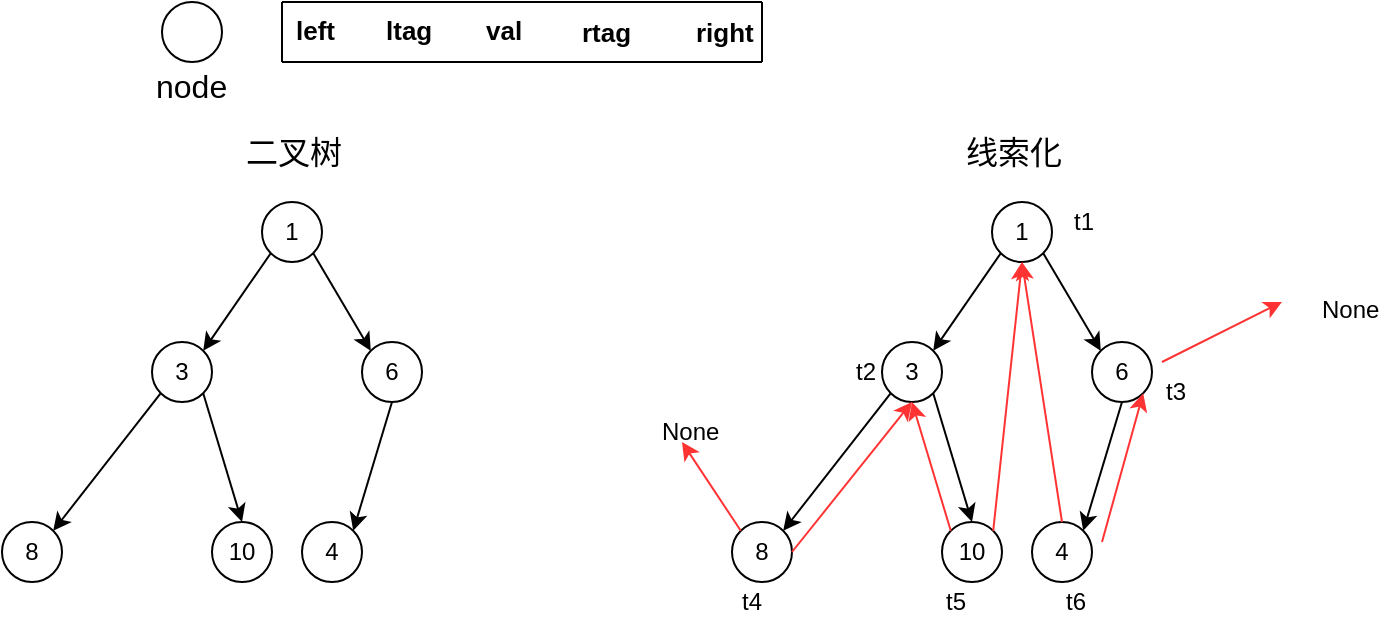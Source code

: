 <mxGraphModel dx="1113" dy="647" grid="1" gridSize="10" guides="1" tooltips="1" connect="1" arrows="1" fold="1" page="1" pageScale="1" pageWidth="827" pageHeight="1169" background="#ffffff"><root><mxCell id="0"/><mxCell id="1" parent="0"/><mxCell id="2" value="1" style="ellipse;whiteSpace=wrap;html=1;aspect=fixed;" parent="1" vertex="1"><mxGeometry x="150" y="190" width="30" height="30" as="geometry"/></mxCell><mxCell id="3" style="edgeStyle=orthogonalEdgeStyle;rounded=0;html=1;exitX=1;exitY=1;entryX=1;entryY=1;jettySize=auto;orthogonalLoop=1;" parent="1" source="2" target="2" edge="1"><mxGeometry relative="1" as="geometry"/></mxCell><mxCell id="4" value="3" style="ellipse;whiteSpace=wrap;html=1;aspect=fixed;" parent="1" vertex="1"><mxGeometry x="95" y="260" width="30" height="30" as="geometry"/></mxCell><mxCell id="5" value="6" style="ellipse;whiteSpace=wrap;html=1;aspect=fixed;" parent="1" vertex="1"><mxGeometry x="200" y="260" width="30" height="30" as="geometry"/></mxCell><mxCell id="8" value="8" style="ellipse;whiteSpace=wrap;html=1;aspect=fixed;" parent="1" vertex="1"><mxGeometry x="20" y="350" width="30" height="30" as="geometry"/></mxCell><mxCell id="9" value="10" style="ellipse;whiteSpace=wrap;html=1;aspect=fixed;" parent="1" vertex="1"><mxGeometry x="125" y="350" width="30" height="30" as="geometry"/></mxCell><mxCell id="10" value="4" style="ellipse;whiteSpace=wrap;html=1;aspect=fixed;" parent="1" vertex="1"><mxGeometry x="170" y="350" width="30" height="30" as="geometry"/></mxCell><mxCell id="12" value="" style="endArrow=classic;html=1;exitX=0;exitY=1;entryX=1;entryY=0;" parent="1" source="4" target="8" edge="1"><mxGeometry width="50" height="50" relative="1" as="geometry"><mxPoint x="10" y="530" as="sourcePoint"/><mxPoint y="590" as="targetPoint"/></mxGeometry></mxCell><mxCell id="13" value="" style="endArrow=classic;html=1;exitX=0;exitY=1;entryX=1;entryY=0;" parent="1" source="2" target="4" edge="1"><mxGeometry width="50" height="50" relative="1" as="geometry"><mxPoint x="20" y="540" as="sourcePoint"/><mxPoint x="10" y="600" as="targetPoint"/><Array as="points"/></mxGeometry></mxCell><mxCell id="14" value="" style="endArrow=classic;html=1;exitX=1;exitY=1;entryX=0.5;entryY=0;" parent="1" source="4" target="9" edge="1"><mxGeometry width="50" height="50" relative="1" as="geometry"><mxPoint x="30" y="550" as="sourcePoint"/><mxPoint x="20" y="610" as="targetPoint"/></mxGeometry></mxCell><mxCell id="15" value="" style="endArrow=classic;html=1;exitX=0.5;exitY=1;entryX=1;entryY=0;" parent="1" source="5" target="10" edge="1"><mxGeometry width="50" height="50" relative="1" as="geometry"><mxPoint x="40" y="560" as="sourcePoint"/><mxPoint x="30" y="620" as="targetPoint"/></mxGeometry></mxCell><mxCell id="16" value="" style="endArrow=classic;html=1;exitX=1;exitY=1;entryX=0;entryY=0;" parent="1" source="2" target="5" edge="1"><mxGeometry width="50" height="50" relative="1" as="geometry"><mxPoint x="50" y="570" as="sourcePoint"/><mxPoint x="40" y="630" as="targetPoint"/></mxGeometry></mxCell><mxCell id="77" value="1" style="ellipse;whiteSpace=wrap;html=1;aspect=fixed;" parent="1" vertex="1"><mxGeometry x="515" y="190" width="30" height="30" as="geometry"/></mxCell><mxCell id="78" style="edgeStyle=orthogonalEdgeStyle;rounded=0;html=1;exitX=1;exitY=1;entryX=1;entryY=1;jettySize=auto;orthogonalLoop=1;" parent="1" source="77" target="77" edge="1"><mxGeometry relative="1" as="geometry"/></mxCell><mxCell id="79" value="3" style="ellipse;whiteSpace=wrap;html=1;aspect=fixed;" parent="1" vertex="1"><mxGeometry x="460" y="260" width="30" height="30" as="geometry"/></mxCell><mxCell id="80" value="6" style="ellipse;whiteSpace=wrap;html=1;aspect=fixed;" parent="1" vertex="1"><mxGeometry x="565" y="260" width="30" height="30" as="geometry"/></mxCell><mxCell id="81" value="8" style="ellipse;whiteSpace=wrap;html=1;aspect=fixed;" parent="1" vertex="1"><mxGeometry x="385" y="350" width="30" height="30" as="geometry"/></mxCell><mxCell id="82" value="10" style="ellipse;whiteSpace=wrap;html=1;aspect=fixed;" parent="1" vertex="1"><mxGeometry x="490" y="350" width="30" height="30" as="geometry"/></mxCell><mxCell id="83" value="4" style="ellipse;whiteSpace=wrap;html=1;aspect=fixed;" parent="1" vertex="1"><mxGeometry x="535" y="350" width="30" height="30" as="geometry"/></mxCell><mxCell id="84" value="" style="endArrow=classic;html=1;exitX=0;exitY=1;entryX=1;entryY=0;" parent="1" source="79" target="81" edge="1"><mxGeometry width="50" height="50" relative="1" as="geometry"><mxPoint x="375" y="530" as="sourcePoint"/><mxPoint x="365" y="590" as="targetPoint"/></mxGeometry></mxCell><mxCell id="85" value="" style="endArrow=classic;html=1;exitX=0;exitY=1;entryX=1;entryY=0;" parent="1" source="77" target="79" edge="1"><mxGeometry width="50" height="50" relative="1" as="geometry"><mxPoint x="385" y="540" as="sourcePoint"/><mxPoint x="375" y="600" as="targetPoint"/><Array as="points"/></mxGeometry></mxCell><mxCell id="86" value="" style="endArrow=classic;html=1;exitX=1;exitY=1;entryX=0.5;entryY=0;" parent="1" source="79" target="82" edge="1"><mxGeometry width="50" height="50" relative="1" as="geometry"><mxPoint x="395" y="550" as="sourcePoint"/><mxPoint x="385" y="610" as="targetPoint"/></mxGeometry></mxCell><mxCell id="87" value="" style="endArrow=classic;html=1;exitX=0.5;exitY=1;entryX=1;entryY=0;" parent="1" source="80" target="83" edge="1"><mxGeometry width="50" height="50" relative="1" as="geometry"><mxPoint x="405" y="560" as="sourcePoint"/><mxPoint x="395" y="620" as="targetPoint"/></mxGeometry></mxCell><mxCell id="88" value="" style="endArrow=classic;html=1;exitX=1;exitY=1;entryX=0;entryY=0;" parent="1" source="77" target="80" edge="1"><mxGeometry width="50" height="50" relative="1" as="geometry"><mxPoint x="415" y="570" as="sourcePoint"/><mxPoint x="405" y="630" as="targetPoint"/></mxGeometry></mxCell><mxCell id="89" value="" style="ellipse;whiteSpace=wrap;html=1;aspect=fixed;" parent="1" vertex="1"><mxGeometry x="100" y="90" width="30" height="30" as="geometry"/></mxCell><mxCell id="90" value="&lt;font style=&quot;font-size: 16px&quot;&gt;node&lt;/font&gt;" style="text;html=1;resizable=0;points=[];autosize=1;align=left;verticalAlign=top;spacingTop=-4;strokeWidth=3;" parent="1" vertex="1"><mxGeometry x="95" y="120" width="50" height="20" as="geometry"/></mxCell><mxCell id="107" value="" style="endArrow=classic;html=1;strokeColor=#FF3333;exitX=0;exitY=0;" parent="1" source="81" edge="1"><mxGeometry width="50" height="50" relative="1" as="geometry"><mxPoint x="20" y="450" as="sourcePoint"/><mxPoint x="360" y="310" as="targetPoint"/></mxGeometry></mxCell><mxCell id="109" value="" style="endArrow=classic;html=1;strokeColor=#FF3333;exitX=1;exitY=0.5;entryX=0.5;entryY=1;" parent="1" source="81" target="79" edge="1"><mxGeometry width="50" height="50" relative="1" as="geometry"><mxPoint x="399" y="364" as="sourcePoint"/><mxPoint x="370" y="320" as="targetPoint"/></mxGeometry></mxCell><mxCell id="110" value="" style="endArrow=classic;html=1;strokeColor=#FF3333;exitX=0;exitY=0;entryX=0.5;entryY=1;" parent="1" source="82" target="79" edge="1"><mxGeometry width="50" height="50" relative="1" as="geometry"><mxPoint x="409" y="374" as="sourcePoint"/><mxPoint x="380" y="330" as="targetPoint"/></mxGeometry></mxCell><mxCell id="111" value="" style="endArrow=classic;html=1;strokeColor=#FF3333;exitX=1;exitY=0;entryX=0.5;entryY=1;" parent="1" source="82" target="77" edge="1"><mxGeometry width="50" height="50" relative="1" as="geometry"><mxPoint x="419" y="384" as="sourcePoint"/><mxPoint x="390" y="340" as="targetPoint"/></mxGeometry></mxCell><mxCell id="112" value="" style="endArrow=classic;html=1;strokeColor=#FF3333;exitX=0.5;exitY=0;entryX=0.5;entryY=1;" parent="1" source="83" target="77" edge="1"><mxGeometry width="50" height="50" relative="1" as="geometry"><mxPoint x="429" y="394" as="sourcePoint"/><mxPoint x="400" y="350" as="targetPoint"/></mxGeometry></mxCell><mxCell id="113" value="" style="endArrow=classic;html=1;strokeColor=#FF3333;entryX=1;entryY=1;" parent="1" target="80" edge="1"><mxGeometry width="50" height="50" relative="1" as="geometry"><mxPoint x="570" y="360" as="sourcePoint"/><mxPoint x="410" y="360" as="targetPoint"/></mxGeometry></mxCell><mxCell id="114" value="" style="endArrow=classic;html=1;strokeColor=#FF3333;" parent="1" edge="1"><mxGeometry width="50" height="50" relative="1" as="geometry"><mxPoint x="600" y="270" as="sourcePoint"/><mxPoint x="660" y="240" as="targetPoint"/></mxGeometry></mxCell><mxCell id="115" value="None" style="text;html=1;resizable=0;points=[];autosize=1;align=left;verticalAlign=top;spacingTop=-4;" parent="1" vertex="1"><mxGeometry x="678" y="234" width="40" height="20" as="geometry"/></mxCell><mxCell id="116" value="None" style="text;html=1;resizable=0;points=[];autosize=1;align=left;verticalAlign=top;spacingTop=-4;" parent="1" vertex="1"><mxGeometry x="348" y="295" width="40" height="20" as="geometry"/></mxCell><mxCell id="118" value="" style="endArrow=none;html=1;strokeColor=#000000;" parent="1" edge="1"><mxGeometry width="50" height="50" relative="1" as="geometry"><mxPoint x="400" y="90" as="sourcePoint"/><mxPoint x="160" y="90" as="targetPoint"/></mxGeometry></mxCell><mxCell id="119" value="" style="endArrow=none;html=1;strokeColor=#000000;" parent="1" edge="1"><mxGeometry width="50" height="50" relative="1" as="geometry"><mxPoint x="160" y="120" as="sourcePoint"/><mxPoint x="160" y="90" as="targetPoint"/></mxGeometry></mxCell><mxCell id="120" value="" style="endArrow=none;html=1;strokeColor=#000000;" parent="1" edge="1"><mxGeometry width="50" height="50" relative="1" as="geometry"><mxPoint x="400" y="120" as="sourcePoint"/><mxPoint x="160" y="120" as="targetPoint"/></mxGeometry></mxCell><mxCell id="121" value="&lt;b&gt;&lt;font style=&quot;font-size: 13px&quot;&gt;left&lt;/font&gt;&lt;/b&gt;" style="text;html=1;resizable=0;points=[];autosize=1;align=left;verticalAlign=top;spacingTop=-4;" parent="1" vertex="1"><mxGeometry x="165" y="94" width="30" height="20" as="geometry"/></mxCell><mxCell id="122" value="&lt;b&gt;&lt;font style=&quot;font-size: 13px&quot;&gt;ltag&lt;/font&gt;&lt;/b&gt;" style="text;html=1;resizable=0;points=[];autosize=1;align=left;verticalAlign=top;spacingTop=-4;" parent="1" vertex="1"><mxGeometry x="210" y="94" width="40" height="20" as="geometry"/></mxCell><mxCell id="123" value="&lt;b&gt;&lt;font style=&quot;font-size: 13px&quot;&gt;val&lt;/font&gt;&lt;/b&gt;" style="text;html=1;resizable=0;points=[];autosize=1;align=left;verticalAlign=top;spacingTop=-4;" parent="1" vertex="1"><mxGeometry x="260" y="94" width="30" height="20" as="geometry"/></mxCell><mxCell id="124" value="&lt;b style=&quot;font-size: 13px&quot;&gt;&lt;font style=&quot;font-size: 13px&quot;&gt;rtag&lt;/font&gt;&lt;/b&gt;&lt;div style=&quot;font-size: 13px&quot;&gt;&lt;br&gt;&lt;/div&gt;" style="text;html=1;resizable=0;points=[];autosize=1;align=left;verticalAlign=top;spacingTop=-4;" parent="1" vertex="1"><mxGeometry x="308" y="95" width="40" height="30" as="geometry"/></mxCell><mxCell id="125" value="&lt;font style=&quot;font-size: 13px&quot;&gt;&lt;b&gt;right&lt;/b&gt;&lt;/font&gt;" style="text;html=1;resizable=0;points=[];autosize=1;align=left;verticalAlign=top;spacingTop=-4;" parent="1" vertex="1"><mxGeometry x="365" y="95" width="40" height="20" as="geometry"/></mxCell><mxCell id="127" value="" style="endArrow=none;html=1;strokeColor=#000000;" parent="1" edge="1"><mxGeometry width="50" height="50" relative="1" as="geometry"><mxPoint x="400" y="120" as="sourcePoint"/><mxPoint x="400" y="90" as="targetPoint"/></mxGeometry></mxCell><mxCell id="131" value="&lt;font style=&quot;font-size: 16px&quot;&gt;线索化&lt;/font&gt;" style="text;html=1;resizable=0;points=[];autosize=1;align=left;verticalAlign=top;spacingTop=-4;" parent="1" vertex="1"><mxGeometry x="500" y="153" width="60" height="20" as="geometry"/></mxCell><mxCell id="132" value="&lt;font style=&quot;font-size: 16px&quot;&gt;二叉树&lt;/font&gt;" style="text;html=1;resizable=0;points=[];autosize=1;align=left;verticalAlign=top;spacingTop=-4;" parent="1" vertex="1"><mxGeometry x="140" y="153" width="60" height="20" as="geometry"/></mxCell><mxCell id="133" value="t1" style="text;html=1;resizable=0;points=[];autosize=1;align=left;verticalAlign=top;spacingTop=-4;" parent="1" vertex="1"><mxGeometry x="554" y="190" width="30" height="20" as="geometry"/></mxCell><mxCell id="134" value="t2" style="text;html=1;resizable=0;points=[];autosize=1;align=left;verticalAlign=top;spacingTop=-4;" parent="1" vertex="1"><mxGeometry x="445" y="265" width="30" height="20" as="geometry"/></mxCell><mxCell id="135" value="t3" style="text;html=1;resizable=0;points=[];autosize=1;align=left;verticalAlign=top;spacingTop=-4;" parent="1" vertex="1"><mxGeometry x="600" y="275" width="30" height="20" as="geometry"/></mxCell><mxCell id="136" value="t4" style="text;html=1;resizable=0;points=[];autosize=1;align=left;verticalAlign=top;spacingTop=-4;" parent="1" vertex="1"><mxGeometry x="388" y="380" width="30" height="20" as="geometry"/></mxCell><mxCell id="137" value="t5" style="text;html=1;resizable=0;points=[];autosize=1;align=left;verticalAlign=top;spacingTop=-4;" parent="1" vertex="1"><mxGeometry x="490" y="380" width="30" height="20" as="geometry"/></mxCell><mxCell id="138" value="t6" style="text;html=1;resizable=0;points=[];autosize=1;align=left;verticalAlign=top;spacingTop=-4;" parent="1" vertex="1"><mxGeometry x="550" y="380" width="30" height="20" as="geometry"/></mxCell></root></mxGraphModel>